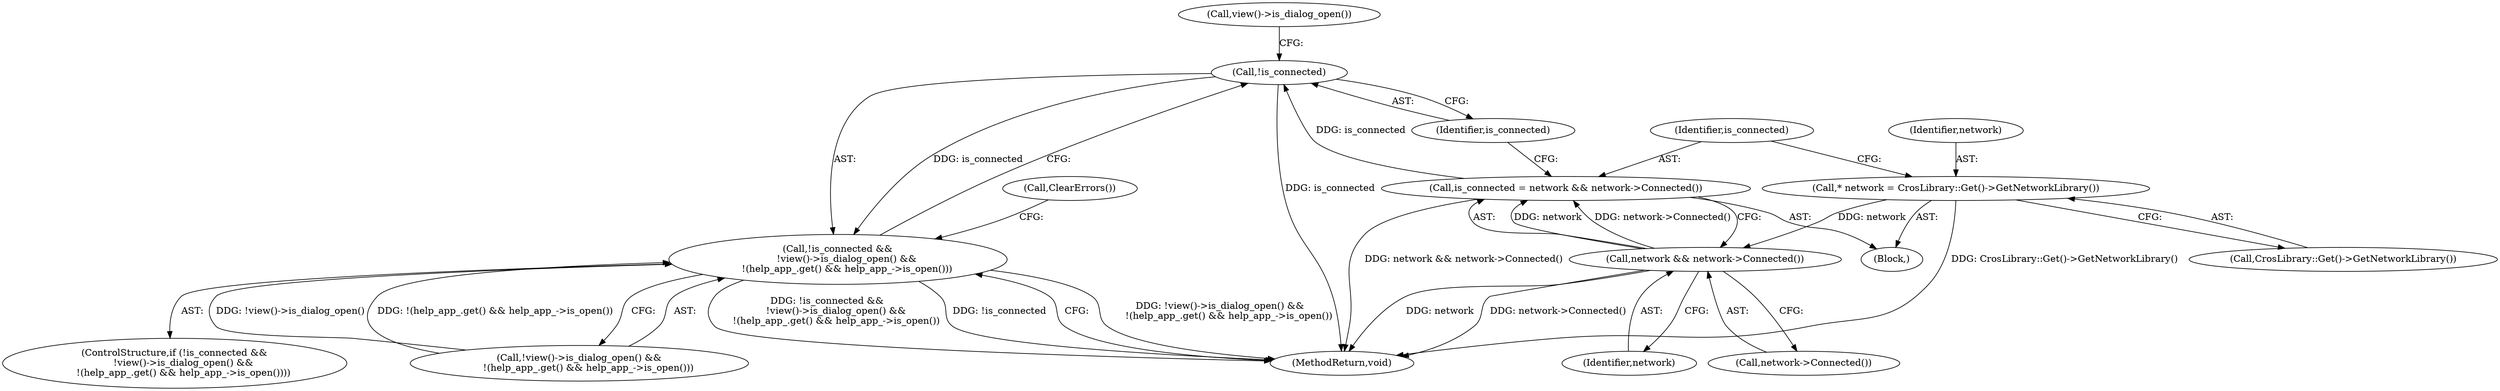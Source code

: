 digraph "0_Chrome_648cbc15a6830523b3a4eb78d674f059bd2a7ce9@API" {
"1000116" [label="(Call,!is_connected)"];
"1000109" [label="(Call,is_connected = network && network->Connected())"];
"1000111" [label="(Call,network && network->Connected())"];
"1000105" [label="(Call,* network = CrosLibrary::Get()->GetNetworkLibrary())"];
"1000115" [label="(Call,!is_connected &&\n      !view()->is_dialog_open() &&\n      !(help_app_.get() && help_app_->is_open()))"];
"1000116" [label="(Call,!is_connected)"];
"1000117" [label="(Identifier,is_connected)"];
"1000105" [label="(Call,* network = CrosLibrary::Get()->GetNetworkLibrary())"];
"1000101" [label="(Block,)"];
"1000110" [label="(Identifier,is_connected)"];
"1000112" [label="(Identifier,network)"];
"1000114" [label="(ControlStructure,if (!is_connected &&\n      !view()->is_dialog_open() &&\n      !(help_app_.get() && help_app_->is_open())))"];
"1000111" [label="(Call,network && network->Connected())"];
"1000126" [label="(Call,ClearErrors())"];
"1000109" [label="(Call,is_connected = network && network->Connected())"];
"1000107" [label="(Call,CrosLibrary::Get()->GetNetworkLibrary())"];
"1000115" [label="(Call,!is_connected &&\n      !view()->is_dialog_open() &&\n      !(help_app_.get() && help_app_->is_open()))"];
"1000120" [label="(Call,view()->is_dialog_open())"];
"1000118" [label="(Call,!view()->is_dialog_open() &&\n      !(help_app_.get() && help_app_->is_open()))"];
"1000113" [label="(Call,network->Connected())"];
"1000106" [label="(Identifier,network)"];
"1000150" [label="(MethodReturn,void)"];
"1000116" -> "1000115"  [label="AST: "];
"1000116" -> "1000117"  [label="CFG: "];
"1000117" -> "1000116"  [label="AST: "];
"1000120" -> "1000116"  [label="CFG: "];
"1000115" -> "1000116"  [label="CFG: "];
"1000116" -> "1000150"  [label="DDG: is_connected"];
"1000116" -> "1000115"  [label="DDG: is_connected"];
"1000109" -> "1000116"  [label="DDG: is_connected"];
"1000109" -> "1000101"  [label="AST: "];
"1000109" -> "1000111"  [label="CFG: "];
"1000110" -> "1000109"  [label="AST: "];
"1000111" -> "1000109"  [label="AST: "];
"1000117" -> "1000109"  [label="CFG: "];
"1000109" -> "1000150"  [label="DDG: network && network->Connected()"];
"1000111" -> "1000109"  [label="DDG: network"];
"1000111" -> "1000109"  [label="DDG: network->Connected()"];
"1000111" -> "1000112"  [label="CFG: "];
"1000111" -> "1000113"  [label="CFG: "];
"1000112" -> "1000111"  [label="AST: "];
"1000113" -> "1000111"  [label="AST: "];
"1000111" -> "1000150"  [label="DDG: network"];
"1000111" -> "1000150"  [label="DDG: network->Connected()"];
"1000105" -> "1000111"  [label="DDG: network"];
"1000105" -> "1000101"  [label="AST: "];
"1000105" -> "1000107"  [label="CFG: "];
"1000106" -> "1000105"  [label="AST: "];
"1000107" -> "1000105"  [label="AST: "];
"1000110" -> "1000105"  [label="CFG: "];
"1000105" -> "1000150"  [label="DDG: CrosLibrary::Get()->GetNetworkLibrary()"];
"1000115" -> "1000114"  [label="AST: "];
"1000115" -> "1000118"  [label="CFG: "];
"1000118" -> "1000115"  [label="AST: "];
"1000126" -> "1000115"  [label="CFG: "];
"1000150" -> "1000115"  [label="CFG: "];
"1000115" -> "1000150"  [label="DDG: !view()->is_dialog_open() &&\n      !(help_app_.get() && help_app_->is_open())"];
"1000115" -> "1000150"  [label="DDG: !is_connected &&\n      !view()->is_dialog_open() &&\n      !(help_app_.get() && help_app_->is_open())"];
"1000115" -> "1000150"  [label="DDG: !is_connected"];
"1000118" -> "1000115"  [label="DDG: !view()->is_dialog_open()"];
"1000118" -> "1000115"  [label="DDG: !(help_app_.get() && help_app_->is_open())"];
}
